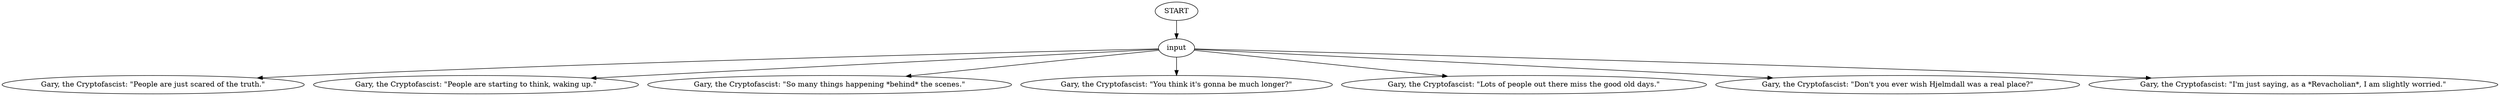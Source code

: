 # COAST / GARY barks coast
# Things Gary says on the coast.
# ==================================================
digraph G {
	  0 [label="START"];
	  1 [label="input"];
	  2 [label="Gary, the Cryptofascist: \"People are just scared of the truth.\""];
	  3 [label="Gary, the Cryptofascist: \"People are starting to think, waking up.\""];
	  4 [label="Gary, the Cryptofascist: \"So many things happening *behind* the scenes.\""];
	  6 [label="Gary, the Cryptofascist: \"You think it's gonna be much longer?\""];
	  7 [label="Gary, the Cryptofascist: \"Lots of people out there miss the good old days.\""];
	  8 [label="Gary, the Cryptofascist: \"Don't you ever wish Hjelmdall was a real place?\""];
	  9 [label="Gary, the Cryptofascist: \"I'm just saying, as a *Revacholian*, I am slightly worried.\""];
	  0 -> 1
	  1 -> 2
	  1 -> 3
	  1 -> 4
	  1 -> 6
	  1 -> 7
	  1 -> 8
	  1 -> 9
}

